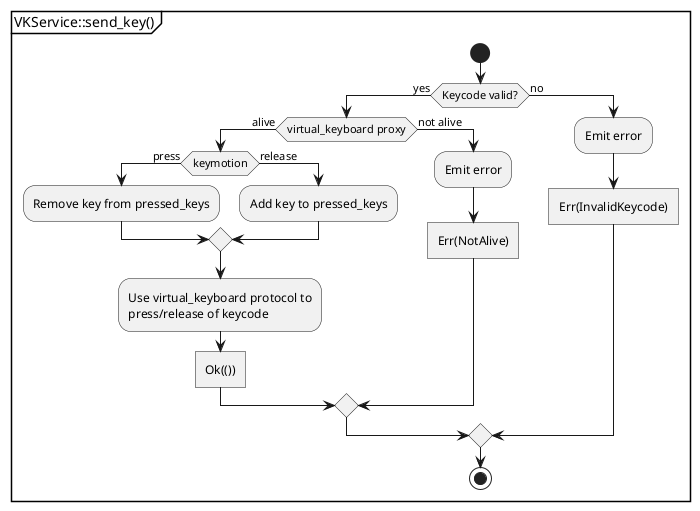 @startuml vkservice_send_key

partition "VKService::send_key()"{
  start
    if (Keycode valid?) then (yes)
      if (virtual_keyboard proxy) then (alive)
        if (keymotion) then (press)
          :Remove key from pressed_keys;
        else (release)
          :Add key to pressed_keys;
        endif
        :Use virtual_keyboard protocol to
        press/release of keycode;
        :Ok(())]

      else (not alive)
        :Emit error;
        :Err(NotAlive)]
      endif

    else (no)
      :Emit error;
      :Err(InvalidKeycode)]
    endif
  stop
@enduml